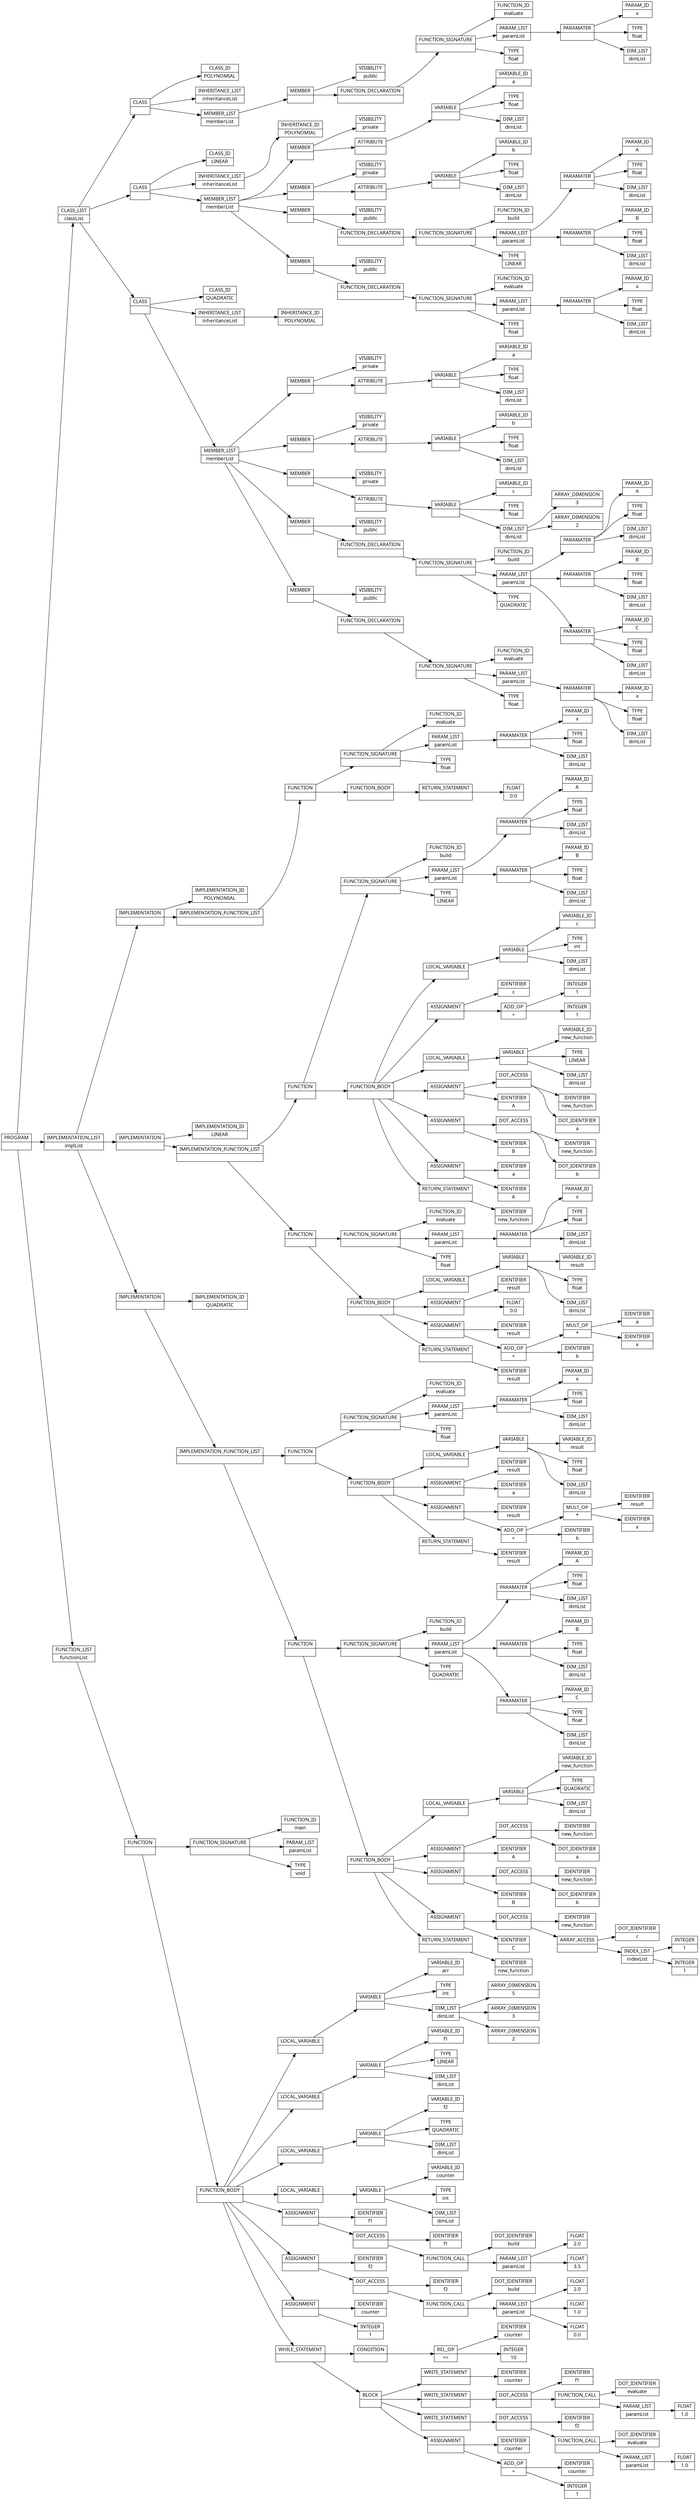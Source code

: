 digraph AST {
  node [shape=record];
    node [fontname=Sans];charset="UTF-8" splines=true splines=spline rankdir =LR
  node3 [label="PROGRAM |  "];
  node0 [label="CLASS_LIST | classList "];
  node19 [label="CLASS |  "];
  node4 [label="CLASS_ID | POLYNOMIAL "];
  node5 [label="INHERITANCE_LIST | inheritanceList "];
  node6 [label="MEMBER_LIST | memberList "];
  node18 [label="MEMBER |  "];
  node7 [label="VISIBILITY | public "];
  node17 [label="FUNCTION_DECLARATION |  "];
  node16 [label="FUNCTION_SIGNATURE |  "];
  node8 [label="FUNCTION_ID | evaluate "];
  node9 [label="PARAM_LIST | paramList "];
  node14 [label="PARAMATER |  "];
  node10 [label="PARAM_ID | x "];
  node11 [label="TYPE | float "];
  node12 [label="DIM_LIST | dimList "];
  node15 [label="TYPE | float "];
  node69 [label="CLASS |  "];
  node20 [label="CLASS_ID | LINEAR "];
  node21 [label="INHERITANCE_LIST | inheritanceList "];
  node22 [label="INHERITANCE_ID | POLYNOMIAL "];
  node23 [label="MEMBER_LIST | memberList "];
  node31 [label="MEMBER |  "];
  node24 [label="VISIBILITY | private "];
  node30 [label="ATTRIBUTE |  "];
  node29 [label="VARIABLE |  "];
  node25 [label="VARIABLE_ID | a "];
  node26 [label="TYPE | float "];
  node27 [label="DIM_LIST | dimList "];
  node39 [label="MEMBER |  "];
  node32 [label="VISIBILITY | private "];
  node38 [label="ATTRIBUTE |  "];
  node37 [label="VARIABLE |  "];
  node33 [label="VARIABLE_ID | b "];
  node34 [label="TYPE | float "];
  node35 [label="DIM_LIST | dimList "];
  node56 [label="MEMBER |  "];
  node40 [label="VISIBILITY | public "];
  node55 [label="FUNCTION_DECLARATION |  "];
  node54 [label="FUNCTION_SIGNATURE |  "];
  node41 [label="FUNCTION_ID | build "];
  node42 [label="PARAM_LIST | paramList "];
  node47 [label="PARAMATER |  "];
  node43 [label="PARAM_ID | A "];
  node44 [label="TYPE | float "];
  node45 [label="DIM_LIST | dimList "];
  node52 [label="PARAMATER |  "];
  node48 [label="PARAM_ID | B "];
  node49 [label="TYPE | float "];
  node50 [label="DIM_LIST | dimList "];
  node53 [label="TYPE | LINEAR "];
  node68 [label="MEMBER |  "];
  node57 [label="VISIBILITY | public "];
  node67 [label="FUNCTION_DECLARATION |  "];
  node66 [label="FUNCTION_SIGNATURE |  "];
  node58 [label="FUNCTION_ID | evaluate "];
  node59 [label="PARAM_LIST | paramList "];
  node64 [label="PARAMATER |  "];
  node60 [label="PARAM_ID | x "];
  node61 [label="TYPE | float "];
  node62 [label="DIM_LIST | dimList "];
  node65 [label="TYPE | float "];
  node134 [label="CLASS |  "];
  node70 [label="CLASS_ID | QUADRATIC "];
  node71 [label="INHERITANCE_LIST | inheritanceList "];
  node72 [label="INHERITANCE_ID | POLYNOMIAL "];
  node73 [label="MEMBER_LIST | memberList "];
  node81 [label="MEMBER |  "];
  node74 [label="VISIBILITY | private "];
  node80 [label="ATTRIBUTE |  "];
  node79 [label="VARIABLE |  "];
  node75 [label="VARIABLE_ID | a "];
  node76 [label="TYPE | float "];
  node77 [label="DIM_LIST | dimList "];
  node89 [label="MEMBER |  "];
  node82 [label="VISIBILITY | private "];
  node88 [label="ATTRIBUTE |  "];
  node87 [label="VARIABLE |  "];
  node83 [label="VARIABLE_ID | b "];
  node84 [label="TYPE | float "];
  node85 [label="DIM_LIST | dimList "];
  node99 [label="MEMBER |  "];
  node90 [label="VISIBILITY | private "];
  node98 [label="ATTRIBUTE |  "];
  node97 [label="VARIABLE |  "];
  node91 [label="VARIABLE_ID | c "];
  node92 [label="TYPE | float "];
  node95 [label="DIM_LIST | dimList "];
  node94 [label="ARRAY_DIMENSION | 3 "];
  node93 [label="ARRAY_DIMENSION | 2 "];
  node121 [label="MEMBER |  "];
  node100 [label="VISIBILITY | public "];
  node120 [label="FUNCTION_DECLARATION |  "];
  node119 [label="FUNCTION_SIGNATURE |  "];
  node101 [label="FUNCTION_ID | build "];
  node102 [label="PARAM_LIST | paramList "];
  node107 [label="PARAMATER |  "];
  node103 [label="PARAM_ID | A "];
  node104 [label="TYPE | float "];
  node105 [label="DIM_LIST | dimList "];
  node112 [label="PARAMATER |  "];
  node108 [label="PARAM_ID | B "];
  node109 [label="TYPE | float "];
  node110 [label="DIM_LIST | dimList "];
  node117 [label="PARAMATER |  "];
  node113 [label="PARAM_ID | C "];
  node114 [label="TYPE | float "];
  node115 [label="DIM_LIST | dimList "];
  node118 [label="TYPE | QUADRATIC "];
  node133 [label="MEMBER |  "];
  node122 [label="VISIBILITY | public "];
  node132 [label="FUNCTION_DECLARATION |  "];
  node131 [label="FUNCTION_SIGNATURE |  "];
  node123 [label="FUNCTION_ID | evaluate "];
  node124 [label="PARAM_LIST | paramList "];
  node129 [label="PARAMATER |  "];
  node125 [label="PARAM_ID | x "];
  node126 [label="TYPE | float "];
  node127 [label="DIM_LIST | dimList "];
  node130 [label="TYPE | float "];
  node1 [label="IMPLEMENTATION_LIST | implList "];
  node150 [label="IMPLEMENTATION |  "];
  node135 [label="IMPLEMENTATION_ID | POLYNOMIAL "];
  node136 [label="IMPLEMENTATION_FUNCTION_LIST |  "];
  node149 [label="FUNCTION |  "];
  node145 [label="FUNCTION_SIGNATURE |  "];
  node137 [label="FUNCTION_ID | evaluate "];
  node138 [label="PARAM_LIST | paramList "];
  node143 [label="PARAMATER |  "];
  node139 [label="PARAM_ID | x "];
  node140 [label="TYPE | float "];
  node141 [label="DIM_LIST | dimList "];
  node144 [label="TYPE | float "];
  node146 [label="FUNCTION_BODY |  "];
  node148 [label="RETURN_STATEMENT |  "];
  node147 [label="FLOAT | 0.0 "];
  node236 [label="IMPLEMENTATION |  "];
  node151 [label="IMPLEMENTATION_ID | LINEAR "];
  node152 [label="IMPLEMENTATION_FUNCTION_LIST |  "];
  node204 [label="FUNCTION |  "];
  node166 [label="FUNCTION_SIGNATURE |  "];
  node153 [label="FUNCTION_ID | build "];
  node154 [label="PARAM_LIST | paramList "];
  node159 [label="PARAMATER |  "];
  node155 [label="PARAM_ID | A "];
  node156 [label="TYPE | float "];
  node157 [label="DIM_LIST | dimList "];
  node164 [label="PARAMATER |  "];
  node160 [label="PARAM_ID | B "];
  node161 [label="TYPE | float "];
  node162 [label="DIM_LIST | dimList "];
  node165 [label="TYPE | LINEAR "];
  node167 [label="FUNCTION_BODY |  "];
  node173 [label="LOCAL_VARIABLE |  "];
  node172 [label="VARIABLE |  "];
  node168 [label="VARIABLE_ID | c "];
  node169 [label="TYPE | int "];
  node170 [label="DIM_LIST | dimList "];
  node179 [label="ASSIGNMENT |  "];
  node174 [label="IDENTIFIER | c "];
  node177 [label="ADD_OP | + "];
  node176 [label="INTEGER | 1 "];
  node178 [label="INTEGER | 1 "];
  node185 [label="LOCAL_VARIABLE |  "];
  node184 [label="VARIABLE |  "];
  node180 [label="VARIABLE_ID | new_function "];
  node181 [label="TYPE | LINEAR "];
  node182 [label="DIM_LIST | dimList "];
  node191 [label="ASSIGNMENT |  "];
  node188 [label="DOT_ACCESS |  "];
  node186 [label="IDENTIFIER | new_function "];
  node187 [label="DOT_IDENTIFIER | a "];
  node190 [label="IDENTIFIER | A "];
  node197 [label="ASSIGNMENT |  "];
  node194 [label="DOT_ACCESS |  "];
  node192 [label="IDENTIFIER | new_function "];
  node193 [label="DOT_IDENTIFIER | b "];
  node196 [label="IDENTIFIER | B "];
  node201 [label="ASSIGNMENT |  "];
  node198 [label="IDENTIFIER | a "];
  node200 [label="IDENTIFIER | A "];
  node203 [label="RETURN_STATEMENT |  "];
  node202 [label="IDENTIFIER | new_function "];
  node235 [label="FUNCTION |  "];
  node213 [label="FUNCTION_SIGNATURE |  "];
  node205 [label="FUNCTION_ID | evaluate "];
  node206 [label="PARAM_LIST | paramList "];
  node211 [label="PARAMATER |  "];
  node207 [label="PARAM_ID | x "];
  node208 [label="TYPE | float "];
  node209 [label="DIM_LIST | dimList "];
  node212 [label="TYPE | float "];
  node214 [label="FUNCTION_BODY |  "];
  node220 [label="LOCAL_VARIABLE |  "];
  node219 [label="VARIABLE |  "];
  node215 [label="VARIABLE_ID | result "];
  node216 [label="TYPE | float "];
  node217 [label="DIM_LIST | dimList "];
  node224 [label="ASSIGNMENT |  "];
  node221 [label="IDENTIFIER | result "];
  node223 [label="FLOAT | 0.0 "];
  node232 [label="ASSIGNMENT |  "];
  node225 [label="IDENTIFIER | result "];
  node230 [label="ADD_OP | + "];
  node228 [label="MULT_OP | * "];
  node227 [label="IDENTIFIER | a "];
  node229 [label="IDENTIFIER | x "];
  node231 [label="IDENTIFIER | b "];
  node234 [label="RETURN_STATEMENT |  "];
  node233 [label="IDENTIFIER | result "];
  node321 [label="IMPLEMENTATION |  "];
  node237 [label="IMPLEMENTATION_ID | QUADRATIC "];
  node238 [label="IMPLEMENTATION_FUNCTION_LIST |  "];
  node269 [label="FUNCTION |  "];
  node247 [label="FUNCTION_SIGNATURE |  "];
  node239 [label="FUNCTION_ID | evaluate "];
  node240 [label="PARAM_LIST | paramList "];
  node245 [label="PARAMATER |  "];
  node241 [label="PARAM_ID | x "];
  node242 [label="TYPE | float "];
  node243 [label="DIM_LIST | dimList "];
  node246 [label="TYPE | float "];
  node248 [label="FUNCTION_BODY |  "];
  node254 [label="LOCAL_VARIABLE |  "];
  node253 [label="VARIABLE |  "];
  node249 [label="VARIABLE_ID | result "];
  node250 [label="TYPE | float "];
  node251 [label="DIM_LIST | dimList "];
  node258 [label="ASSIGNMENT |  "];
  node255 [label="IDENTIFIER | result "];
  node257 [label="IDENTIFIER | a "];
  node266 [label="ASSIGNMENT |  "];
  node259 [label="IDENTIFIER | result "];
  node264 [label="ADD_OP | + "];
  node262 [label="MULT_OP | * "];
  node261 [label="IDENTIFIER | result "];
  node263 [label="IDENTIFIER | x "];
  node265 [label="IDENTIFIER | b "];
  node268 [label="RETURN_STATEMENT |  "];
  node267 [label="IDENTIFIER | result "];
  node320 [label="FUNCTION |  "];
  node288 [label="FUNCTION_SIGNATURE |  "];
  node270 [label="FUNCTION_ID | build "];
  node271 [label="PARAM_LIST | paramList "];
  node276 [label="PARAMATER |  "];
  node272 [label="PARAM_ID | A "];
  node273 [label="TYPE | float "];
  node274 [label="DIM_LIST | dimList "];
  node281 [label="PARAMATER |  "];
  node277 [label="PARAM_ID | B "];
  node278 [label="TYPE | float "];
  node279 [label="DIM_LIST | dimList "];
  node286 [label="PARAMATER |  "];
  node282 [label="PARAM_ID | C "];
  node283 [label="TYPE | float "];
  node284 [label="DIM_LIST | dimList "];
  node287 [label="TYPE | QUADRATIC "];
  node289 [label="FUNCTION_BODY |  "];
  node295 [label="LOCAL_VARIABLE |  "];
  node294 [label="VARIABLE |  "];
  node290 [label="VARIABLE_ID | new_function "];
  node291 [label="TYPE | QUADRATIC "];
  node292 [label="DIM_LIST | dimList "];
  node301 [label="ASSIGNMENT |  "];
  node298 [label="DOT_ACCESS |  "];
  node296 [label="IDENTIFIER | new_function "];
  node297 [label="DOT_IDENTIFIER | a "];
  node300 [label="IDENTIFIER | A "];
  node307 [label="ASSIGNMENT |  "];
  node304 [label="DOT_ACCESS |  "];
  node302 [label="IDENTIFIER | new_function "];
  node303 [label="DOT_IDENTIFIER | b "];
  node306 [label="IDENTIFIER | B "];
  node317 [label="ASSIGNMENT |  "];
  node314 [label="DOT_ACCESS |  "];
  node308 [label="IDENTIFIER | new_function "];
  node313 [label="ARRAY_ACCESS |  "];
  node309 [label="DOT_IDENTIFIER | c "];
  node311 [label="INDEX_LIST | indexList "];
  node310 [label="INTEGER | 1 "];
  node312 [label="INTEGER | 1 "];
  node316 [label="IDENTIFIER | C "];
  node319 [label="RETURN_STATEMENT |  "];
  node318 [label="IDENTIFIER | new_function "];
  node2 [label="FUNCTION_LIST | functionList "];
  node407 [label="FUNCTION |  "];
  node325 [label="FUNCTION_SIGNATURE |  "];
  node322 [label="FUNCTION_ID | main "];
  node323 [label="PARAM_LIST | paramList "];
  node324 [label="TYPE | void "];
  node326 [label="FUNCTION_BODY |  "];
  node335 [label="LOCAL_VARIABLE |  "];
  node334 [label="VARIABLE |  "];
  node327 [label="VARIABLE_ID | arr "];
  node328 [label="TYPE | int "];
  node332 [label="DIM_LIST | dimList "];
  node331 [label="ARRAY_DIMENSION | 5 "];
  node330 [label="ARRAY_DIMENSION | 3 "];
  node329 [label="ARRAY_DIMENSION | 2 "];
  node341 [label="LOCAL_VARIABLE |  "];
  node340 [label="VARIABLE |  "];
  node336 [label="VARIABLE_ID | f1 "];
  node337 [label="TYPE | LINEAR "];
  node338 [label="DIM_LIST | dimList "];
  node347 [label="LOCAL_VARIABLE |  "];
  node346 [label="VARIABLE |  "];
  node342 [label="VARIABLE_ID | f2 "];
  node343 [label="TYPE | QUADRATIC "];
  node344 [label="DIM_LIST | dimList "];
  node353 [label="LOCAL_VARIABLE |  "];
  node352 [label="VARIABLE |  "];
  node348 [label="VARIABLE_ID | counter "];
  node349 [label="TYPE | int "];
  node350 [label="DIM_LIST | dimList "];
  node363 [label="ASSIGNMENT |  "];
  node354 [label="IDENTIFIER | f1 "];
  node362 [label="DOT_ACCESS |  "];
  node356 [label="IDENTIFIER | f1 "];
  node361 [label="FUNCTION_CALL |  "];
  node357 [label="DOT_IDENTIFIER | build "];
  node358 [label="PARAM_LIST | paramList "];
  node359 [label="FLOAT | 2.0 "];
  node360 [label="FLOAT | 3.5 "];
  node374 [label="ASSIGNMENT |  "];
  node364 [label="IDENTIFIER | f2 "];
  node373 [label="DOT_ACCESS |  "];
  node366 [label="IDENTIFIER | f2 "];
  node372 [label="FUNCTION_CALL |  "];
  node367 [label="DOT_IDENTIFIER | build "];
  node368 [label="PARAM_LIST | paramList "];
  node369 [label="FLOAT | 2.0 "];
  node370 [label="FLOAT | 1.0 "];
  node371 [label="FLOAT | 0.0 "];
  node378 [label="ASSIGNMENT |  "];
  node375 [label="IDENTIFIER | counter "];
  node377 [label="INTEGER | 1 "];
  node406 [label="WHILE_STATEMENT |  "];
  node382 [label="CONDITION |  "];
  node380 [label="REL_OP | \<= "];
  node379 [label="IDENTIFIER | counter "];
  node381 [label="INTEGER | 10 "];
  node383 [label="BLOCK |  "];
  node385 [label="WRITE_STATEMENT |  "];
  node384 [label="IDENTIFIER | counter "];
  node392 [label="WRITE_STATEMENT |  "];
  node391 [label="DOT_ACCESS |  "];
  node386 [label="IDENTIFIER | f1 "];
  node390 [label="FUNCTION_CALL |  "];
  node387 [label="DOT_IDENTIFIER | evaluate "];
  node388 [label="PARAM_LIST | paramList "];
  node389 [label="FLOAT | 1.0 "];
  node399 [label="WRITE_STATEMENT |  "];
  node398 [label="DOT_ACCESS |  "];
  node393 [label="IDENTIFIER | f2 "];
  node397 [label="FUNCTION_CALL |  "];
  node394 [label="DOT_IDENTIFIER | evaluate "];
  node395 [label="PARAM_LIST | paramList "];
  node396 [label="FLOAT | 1.0 "];
  node405 [label="ASSIGNMENT |  "];
  node400 [label="IDENTIFIER | counter "];
  node403 [label="ADD_OP | + "];
  node402 [label="IDENTIFIER | counter "];
  node404 [label="INTEGER | 1 "];
  node3 -> node0;
  node0 -> node19;
  node19 -> node4;
  node19 -> node5;
  node19 -> node6;
  node6 -> node18;
  node18 -> node7;
  node18 -> node17;
  node17 -> node16;
  node16 -> node8;
  node16 -> node9;
  node9 -> node14;
  node14 -> node10;
  node14 -> node11;
  node14 -> node12;
  node16 -> node15;
  node0 -> node69;
  node69 -> node20;
  node69 -> node21;
  node21 -> node22;
  node69 -> node23;
  node23 -> node31;
  node31 -> node24;
  node31 -> node30;
  node30 -> node29;
  node29 -> node25;
  node29 -> node26;
  node29 -> node27;
  node23 -> node39;
  node39 -> node32;
  node39 -> node38;
  node38 -> node37;
  node37 -> node33;
  node37 -> node34;
  node37 -> node35;
  node23 -> node56;
  node56 -> node40;
  node56 -> node55;
  node55 -> node54;
  node54 -> node41;
  node54 -> node42;
  node42 -> node47;
  node47 -> node43;
  node47 -> node44;
  node47 -> node45;
  node42 -> node52;
  node52 -> node48;
  node52 -> node49;
  node52 -> node50;
  node54 -> node53;
  node23 -> node68;
  node68 -> node57;
  node68 -> node67;
  node67 -> node66;
  node66 -> node58;
  node66 -> node59;
  node59 -> node64;
  node64 -> node60;
  node64 -> node61;
  node64 -> node62;
  node66 -> node65;
  node0 -> node134;
  node134 -> node70;
  node134 -> node71;
  node71 -> node72;
  node134 -> node73;
  node73 -> node81;
  node81 -> node74;
  node81 -> node80;
  node80 -> node79;
  node79 -> node75;
  node79 -> node76;
  node79 -> node77;
  node73 -> node89;
  node89 -> node82;
  node89 -> node88;
  node88 -> node87;
  node87 -> node83;
  node87 -> node84;
  node87 -> node85;
  node73 -> node99;
  node99 -> node90;
  node99 -> node98;
  node98 -> node97;
  node97 -> node91;
  node97 -> node92;
  node97 -> node95;
  node95 -> node94;
  node95 -> node93;
  node73 -> node121;
  node121 -> node100;
  node121 -> node120;
  node120 -> node119;
  node119 -> node101;
  node119 -> node102;
  node102 -> node107;
  node107 -> node103;
  node107 -> node104;
  node107 -> node105;
  node102 -> node112;
  node112 -> node108;
  node112 -> node109;
  node112 -> node110;
  node102 -> node117;
  node117 -> node113;
  node117 -> node114;
  node117 -> node115;
  node119 -> node118;
  node73 -> node133;
  node133 -> node122;
  node133 -> node132;
  node132 -> node131;
  node131 -> node123;
  node131 -> node124;
  node124 -> node129;
  node129 -> node125;
  node129 -> node126;
  node129 -> node127;
  node131 -> node130;
  node3 -> node1;
  node1 -> node150;
  node150 -> node135;
  node150 -> node136;
  node136 -> node149;
  node149 -> node145;
  node145 -> node137;
  node145 -> node138;
  node138 -> node143;
  node143 -> node139;
  node143 -> node140;
  node143 -> node141;
  node145 -> node144;
  node149 -> node146;
  node146 -> node148;
  node148 -> node147;
  node1 -> node236;
  node236 -> node151;
  node236 -> node152;
  node152 -> node204;
  node204 -> node166;
  node166 -> node153;
  node166 -> node154;
  node154 -> node159;
  node159 -> node155;
  node159 -> node156;
  node159 -> node157;
  node154 -> node164;
  node164 -> node160;
  node164 -> node161;
  node164 -> node162;
  node166 -> node165;
  node204 -> node167;
  node167 -> node173;
  node173 -> node172;
  node172 -> node168;
  node172 -> node169;
  node172 -> node170;
  node167 -> node179;
  node179 -> node174;
  node179 -> node177;
  node177 -> node176;
  node177 -> node178;
  node167 -> node185;
  node185 -> node184;
  node184 -> node180;
  node184 -> node181;
  node184 -> node182;
  node167 -> node191;
  node191 -> node188;
  node188 -> node186;
  node188 -> node187;
  node191 -> node190;
  node167 -> node197;
  node197 -> node194;
  node194 -> node192;
  node194 -> node193;
  node197 -> node196;
  node167 -> node201;
  node201 -> node198;
  node201 -> node200;
  node167 -> node203;
  node203 -> node202;
  node152 -> node235;
  node235 -> node213;
  node213 -> node205;
  node213 -> node206;
  node206 -> node211;
  node211 -> node207;
  node211 -> node208;
  node211 -> node209;
  node213 -> node212;
  node235 -> node214;
  node214 -> node220;
  node220 -> node219;
  node219 -> node215;
  node219 -> node216;
  node219 -> node217;
  node214 -> node224;
  node224 -> node221;
  node224 -> node223;
  node214 -> node232;
  node232 -> node225;
  node232 -> node230;
  node230 -> node228;
  node228 -> node227;
  node228 -> node229;
  node230 -> node231;
  node214 -> node234;
  node234 -> node233;
  node1 -> node321;
  node321 -> node237;
  node321 -> node238;
  node238 -> node269;
  node269 -> node247;
  node247 -> node239;
  node247 -> node240;
  node240 -> node245;
  node245 -> node241;
  node245 -> node242;
  node245 -> node243;
  node247 -> node246;
  node269 -> node248;
  node248 -> node254;
  node254 -> node253;
  node253 -> node249;
  node253 -> node250;
  node253 -> node251;
  node248 -> node258;
  node258 -> node255;
  node258 -> node257;
  node248 -> node266;
  node266 -> node259;
  node266 -> node264;
  node264 -> node262;
  node262 -> node261;
  node262 -> node263;
  node264 -> node265;
  node248 -> node268;
  node268 -> node267;
  node238 -> node320;
  node320 -> node288;
  node288 -> node270;
  node288 -> node271;
  node271 -> node276;
  node276 -> node272;
  node276 -> node273;
  node276 -> node274;
  node271 -> node281;
  node281 -> node277;
  node281 -> node278;
  node281 -> node279;
  node271 -> node286;
  node286 -> node282;
  node286 -> node283;
  node286 -> node284;
  node288 -> node287;
  node320 -> node289;
  node289 -> node295;
  node295 -> node294;
  node294 -> node290;
  node294 -> node291;
  node294 -> node292;
  node289 -> node301;
  node301 -> node298;
  node298 -> node296;
  node298 -> node297;
  node301 -> node300;
  node289 -> node307;
  node307 -> node304;
  node304 -> node302;
  node304 -> node303;
  node307 -> node306;
  node289 -> node317;
  node317 -> node314;
  node314 -> node308;
  node314 -> node313;
  node313 -> node309;
  node313 -> node311;
  node311 -> node310;
  node311 -> node312;
  node317 -> node316;
  node289 -> node319;
  node319 -> node318;
  node3 -> node2;
  node2 -> node407;
  node407 -> node325;
  node325 -> node322;
  node325 -> node323;
  node325 -> node324;
  node407 -> node326;
  node326 -> node335;
  node335 -> node334;
  node334 -> node327;
  node334 -> node328;
  node334 -> node332;
  node332 -> node331;
  node332 -> node330;
  node332 -> node329;
  node326 -> node341;
  node341 -> node340;
  node340 -> node336;
  node340 -> node337;
  node340 -> node338;
  node326 -> node347;
  node347 -> node346;
  node346 -> node342;
  node346 -> node343;
  node346 -> node344;
  node326 -> node353;
  node353 -> node352;
  node352 -> node348;
  node352 -> node349;
  node352 -> node350;
  node326 -> node363;
  node363 -> node354;
  node363 -> node362;
  node362 -> node356;
  node362 -> node361;
  node361 -> node357;
  node361 -> node358;
  node358 -> node359;
  node358 -> node360;
  node326 -> node374;
  node374 -> node364;
  node374 -> node373;
  node373 -> node366;
  node373 -> node372;
  node372 -> node367;
  node372 -> node368;
  node368 -> node369;
  node368 -> node370;
  node368 -> node371;
  node326 -> node378;
  node378 -> node375;
  node378 -> node377;
  node326 -> node406;
  node406 -> node382;
  node382 -> node380;
  node380 -> node379;
  node380 -> node381;
  node406 -> node383;
  node383 -> node385;
  node385 -> node384;
  node383 -> node392;
  node392 -> node391;
  node391 -> node386;
  node391 -> node390;
  node390 -> node387;
  node390 -> node388;
  node388 -> node389;
  node383 -> node399;
  node399 -> node398;
  node398 -> node393;
  node398 -> node397;
  node397 -> node394;
  node397 -> node395;
  node395 -> node396;
  node383 -> node405;
  node405 -> node400;
  node405 -> node403;
  node403 -> node402;
  node403 -> node404;
}
